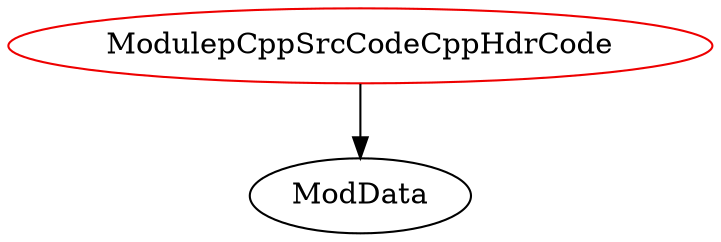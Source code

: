 digraph modulepcppsrccodecpphdrcode{
ModulepCppSrcCodeCppHdrCode -> ModData;
ModulepCppSrcCodeCppHdrCode	[shape=oval, color=red2, label="ModulepCppSrcCodeCppHdrCode"];
}
